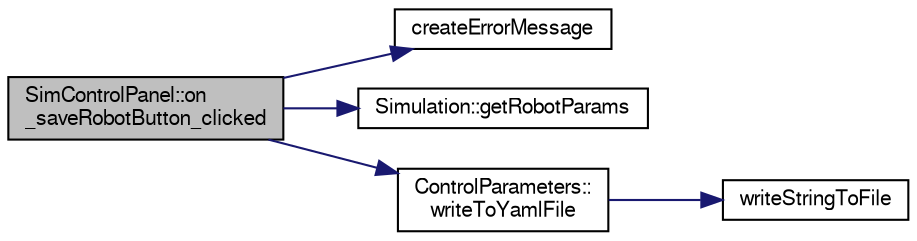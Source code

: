 digraph "SimControlPanel::on_saveRobotButton_clicked"
{
  edge [fontname="FreeSans",fontsize="10",labelfontname="FreeSans",labelfontsize="10"];
  node [fontname="FreeSans",fontsize="10",shape=record];
  rankdir="LR";
  Node1 [label="SimControlPanel::on\l_saveRobotButton_clicked",height=0.2,width=0.4,color="black", fillcolor="grey75", style="filled", fontcolor="black"];
  Node1 -> Node2 [color="midnightblue",fontsize="10",style="solid",fontname="FreeSans"];
  Node2 [label="createErrorMessage",height=0.2,width=0.4,color="black", fillcolor="white", style="filled",URL="$d8/dcd/_sim_control_panel_8cpp.html#a771db95f0473f6530892c739de3c1b83"];
  Node1 -> Node3 [color="midnightblue",fontsize="10",style="solid",fontname="FreeSans"];
  Node3 [label="Simulation::getRobotParams",height=0.2,width=0.4,color="black", fillcolor="white", style="filled",URL="$dd/d14/class_simulation.html#a72521ff0a387ce6a53fec3bd9b209b5e"];
  Node1 -> Node4 [color="midnightblue",fontsize="10",style="solid",fontname="FreeSans"];
  Node4 [label="ControlParameters::\lwriteToYamlFile",height=0.2,width=0.4,color="black", fillcolor="white", style="filled",URL="$d8/d86/class_control_parameters.html#a3eabcba112adc206c8a11d0cbfc75619"];
  Node4 -> Node5 [color="midnightblue",fontsize="10",style="solid",fontname="FreeSans"];
  Node5 [label="writeStringToFile",height=0.2,width=0.4,color="black", fillcolor="white", style="filled",URL="$de/df0/utilities_8h.html#a12c9857847f253886a46da7b5c32dbc6"];
}

